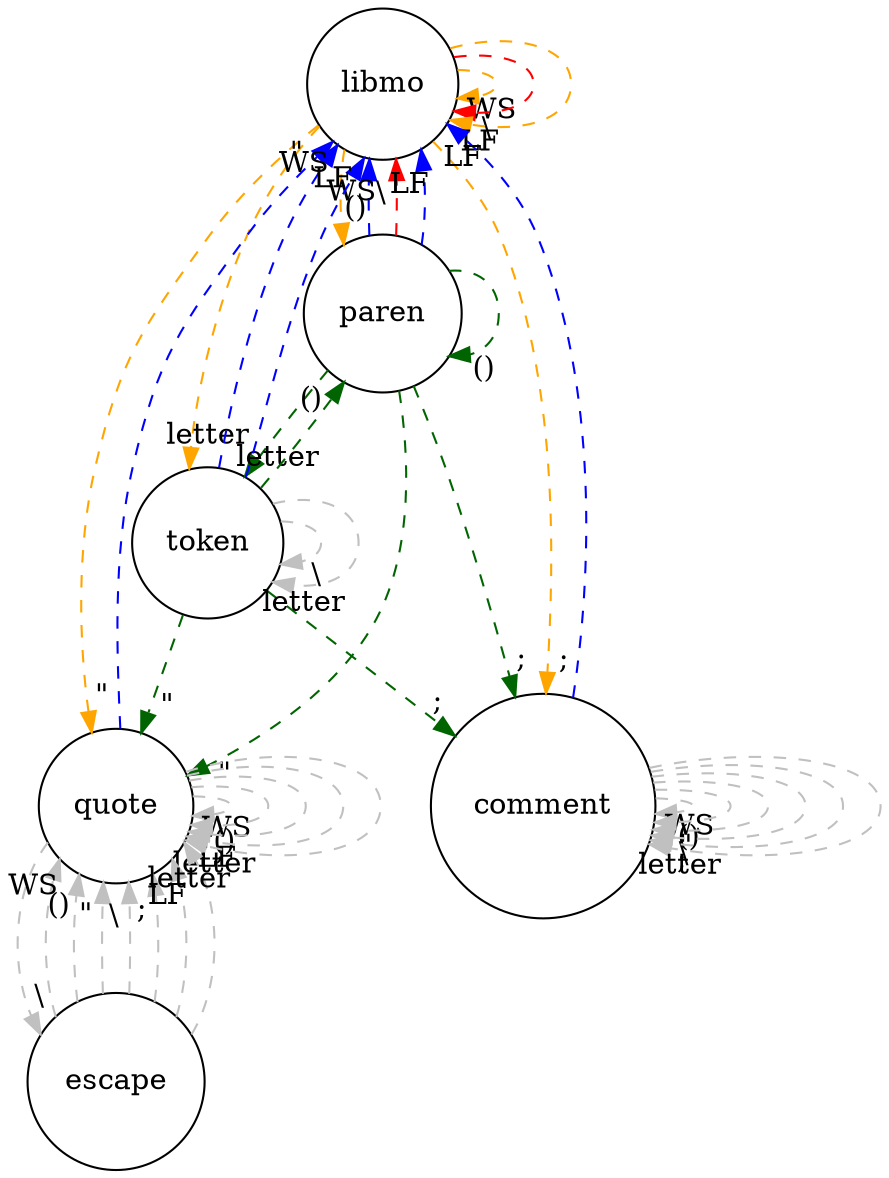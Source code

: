 digraph {
  overlap=scale;node[shape=circle];
  libmo->libmo[headlabel="WS",color=orange,labeldistance=1.8,style=dashed];
  libmo->paren[headlabel="()",color=orange,labeldistance=1.8,style=dashed];
  libmo->quote[headlabel="\"",color=orange,labeldistance=1.8,style=dashed];
  libmo->libmo[headlabel="\\",color=red,labeldistance=1.8,style=dashed];
  libmo->comment[headlabel=";",color=orange,labeldistance=1.8,style=dashed];
  libmo->libmo[headlabel="LF",color=orange,labeldistance=1.8,style=dashed];
  libmo->token[headlabel="letter",color=orange,labeldistance=1.8,style=dashed];
  token->libmo[headlabel="WS",color=blue,labeldistance=1.8,style=dashed];
  token->paren[headlabel="()",color=darkgreen,labeldistance=1.8,style=dashed];
  token->quote[headlabel="\"",color=darkgreen,labeldistance=1.8,style=dashed];
  token->token[headlabel="\\",color=gray,labeldistance=1.8,style=dashed];
  token->comment[headlabel=";",color=darkgreen,labeldistance=1.8,style=dashed];
  token->libmo[headlabel="LF",color=blue,labeldistance=1.8,style=dashed];
  token->token[headlabel="letter",color=gray,labeldistance=1.8,style=dashed];
  quote->quote[headlabel="WS",color=gray,labeldistance=1.8,style=dashed];
  quote->quote[headlabel="()",color=gray,labeldistance=1.8,style=dashed];
  quote->libmo[headlabel="\"",color=blue,labeldistance=1.8,style=dashed];
  quote->escape[headlabel="\\",color=gray,labeldistance=1.8,style=dashed];
  quote->quote[headlabel=";",color=gray,labeldistance=1.8,style=dashed];
  quote->quote[headlabel="LF",color=gray,labeldistance=1.8,style=dashed];
  quote->quote[headlabel="letter",color=gray,labeldistance=1.8,style=dashed];
  escape->quote[headlabel="WS",color=gray,labeldistance=1.8,style=dashed];
  escape->quote[headlabel="()",color=gray,labeldistance=1.8,style=dashed];
  escape->quote[headlabel="\"",color=gray,labeldistance=1.8,style=dashed];
  escape->quote[headlabel="\\",color=gray,labeldistance=1.8,style=dashed];
  escape->quote[headlabel=";",color=gray,labeldistance=1.8,style=dashed];
  escape->quote[headlabel="LF",color=gray,labeldistance=1.8,style=dashed];
  escape->quote[headlabel="letter",color=gray,labeldistance=1.8,style=dashed];
  paren->libmo[headlabel="WS",color=blue,labeldistance=1.8,style=dashed];
  paren->paren[headlabel="()",color=darkgreen,labeldistance=1.8,style=dashed];
  paren->quote[headlabel="\"",color=darkgreen,labeldistance=1.8,style=dashed];
  paren->libmo[headlabel="\\",color=red,labeldistance=1.8,style=dashed];
  paren->comment[headlabel=";",color=darkgreen,labeldistance=1.8,style=dashed];
  paren->libmo[headlabel="LF",color=blue,labeldistance=1.8,style=dashed];
  paren->token[headlabel="letter",color=darkgreen,labeldistance=1.8,style=dashed];
  comment->comment[headlabel="WS",color=gray,labeldistance=1.8,style=dashed];
  comment->comment[headlabel="()",color=gray,labeldistance=1.8,style=dashed];
  comment->comment[headlabel="\"",color=gray,labeldistance=1.8,style=dashed];
  comment->comment[headlabel="\\",color=gray,labeldistance=1.8,style=dashed];
  comment->comment[headlabel=";",color=gray,labeldistance=1.8,style=dashed];
  comment->libmo[headlabel="LF",color=blue,labeldistance=1.8,style=dashed];
  comment->comment[headlabel="letter",color=gray,labeldistance=1.8,style=dashed];
}
